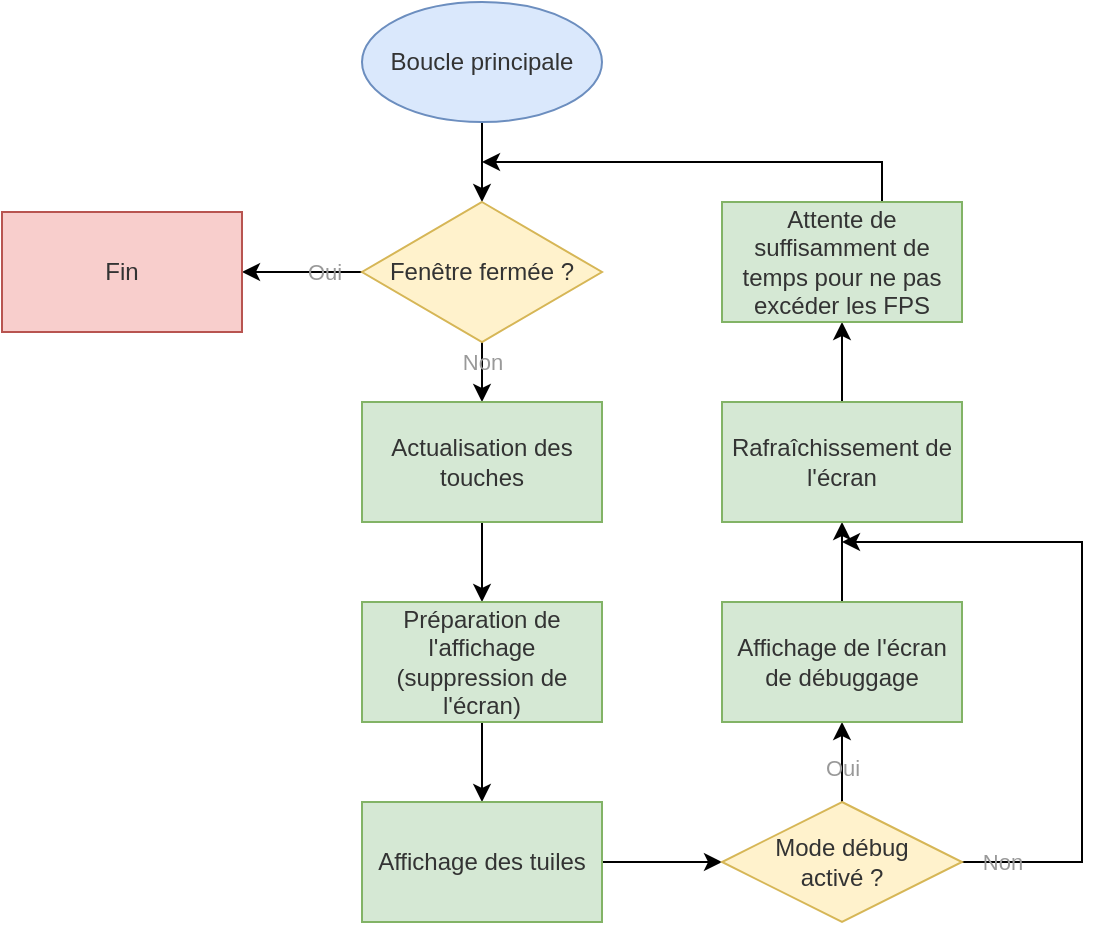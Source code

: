 <mxfile version="24.4.13" type="device">
  <diagram id="RrBgmBsddNxgQJBrvr09" name="Page-1">
    <mxGraphModel dx="880" dy="476" grid="1" gridSize="10" guides="1" tooltips="1" connect="1" arrows="1" fold="1" page="1" pageScale="1" pageWidth="827" pageHeight="1169" background="none" math="0" shadow="0">
      <root>
        <mxCell id="0" />
        <mxCell id="1" parent="0" />
        <mxCell id="qN1efNsB-PRa6IGB4bVE-7" style="edgeStyle=orthogonalEdgeStyle;rounded=0;orthogonalLoop=1;jettySize=auto;html=1;fontColor=#333333;exitX=0.5;exitY=1;exitDx=0;exitDy=0;entryX=0.5;entryY=0;entryDx=0;entryDy=0;" parent="1" source="qN1efNsB-PRa6IGB4bVE-5" target="qN1efNsB-PRa6IGB4bVE-4" edge="1">
          <mxGeometry relative="1" as="geometry">
            <mxPoint x="330" y="200" as="sourcePoint" />
            <mxPoint x="330" y="170" as="targetPoint" />
          </mxGeometry>
        </mxCell>
        <mxCell id="qN1efNsB-PRa6IGB4bVE-8" style="edgeStyle=orthogonalEdgeStyle;rounded=0;orthogonalLoop=1;jettySize=auto;html=1;entryX=1;entryY=0.5;entryDx=0;entryDy=0;fontColor=#333333;" parent="1" source="qN1efNsB-PRa6IGB4bVE-4" target="qN1efNsB-PRa6IGB4bVE-6" edge="1">
          <mxGeometry relative="1" as="geometry" />
        </mxCell>
        <mxCell id="qN1efNsB-PRa6IGB4bVE-9" value="Oui" style="edgeLabel;html=1;align=center;verticalAlign=middle;resizable=0;points=[];fontColor=#999999;labelBackgroundColor=none;" parent="qN1efNsB-PRa6IGB4bVE-8" vertex="1" connectable="0">
          <mxGeometry x="-0.847" y="3" relative="1" as="geometry">
            <mxPoint x="-15" y="-3" as="offset" />
          </mxGeometry>
        </mxCell>
        <mxCell id="qN1efNsB-PRa6IGB4bVE-11" style="edgeStyle=orthogonalEdgeStyle;rounded=0;orthogonalLoop=1;jettySize=auto;html=1;entryX=0.5;entryY=0;entryDx=0;entryDy=0;fontColor=#333333;" parent="1" source="qN1efNsB-PRa6IGB4bVE-4" target="qN1efNsB-PRa6IGB4bVE-10" edge="1">
          <mxGeometry relative="1" as="geometry">
            <Array as="points">
              <mxPoint x="330" y="230" />
              <mxPoint x="330" y="230" />
            </Array>
          </mxGeometry>
        </mxCell>
        <mxCell id="qN1efNsB-PRa6IGB4bVE-33" value="Non" style="edgeLabel;html=1;align=center;verticalAlign=middle;resizable=0;points=[];fontColor=#999999;labelBackgroundColor=none;" parent="qN1efNsB-PRa6IGB4bVE-11" vertex="1" connectable="0">
          <mxGeometry x="0.304" y="-3" relative="1" as="geometry">
            <mxPoint x="3" y="-10" as="offset" />
          </mxGeometry>
        </mxCell>
        <mxCell id="qN1efNsB-PRa6IGB4bVE-4" value="Fenêtre fermée ?" style="rhombus;whiteSpace=wrap;html=1;fillColor=#fff2cc;strokeColor=#d6b656;fontColor=#333333;" parent="1" vertex="1">
          <mxGeometry x="270" y="140" width="120" height="70" as="geometry" />
        </mxCell>
        <mxCell id="qN1efNsB-PRa6IGB4bVE-5" value="Boucle principale" style="ellipse;whiteSpace=wrap;html=1;fillColor=#dae8fc;strokeColor=#6c8ebf;fontColor=#333333;" parent="1" vertex="1">
          <mxGeometry x="270" y="40" width="120" height="60" as="geometry" />
        </mxCell>
        <mxCell id="qN1efNsB-PRa6IGB4bVE-6" value="Fin" style="rounded=0;whiteSpace=wrap;html=1;fillColor=#f8cecc;strokeColor=#b85450;fontColor=#333333;" parent="1" vertex="1">
          <mxGeometry x="90" y="145" width="120" height="60" as="geometry" />
        </mxCell>
        <mxCell id="qN1efNsB-PRa6IGB4bVE-13" style="edgeStyle=orthogonalEdgeStyle;rounded=0;orthogonalLoop=1;jettySize=auto;html=1;entryX=0.5;entryY=0;entryDx=0;entryDy=0;fontColor=#333333;" parent="1" source="qN1efNsB-PRa6IGB4bVE-10" edge="1">
          <mxGeometry relative="1" as="geometry">
            <mxPoint x="330" y="340" as="targetPoint" />
          </mxGeometry>
        </mxCell>
        <mxCell id="qN1efNsB-PRa6IGB4bVE-10" value="Actualisation des touches" style="rounded=0;whiteSpace=wrap;html=1;fillColor=#d5e8d4;strokeColor=#82b366;fontColor=#333333;" parent="1" vertex="1">
          <mxGeometry x="270" y="240" width="120" height="60" as="geometry" />
        </mxCell>
        <mxCell id="qN1efNsB-PRa6IGB4bVE-17" style="edgeStyle=orthogonalEdgeStyle;rounded=0;orthogonalLoop=1;jettySize=auto;html=1;entryX=0.5;entryY=0;entryDx=0;entryDy=0;fontColor=#333333;" parent="1" source="qN1efNsB-PRa6IGB4bVE-14" target="qN1efNsB-PRa6IGB4bVE-15" edge="1">
          <mxGeometry relative="1" as="geometry" />
        </mxCell>
        <mxCell id="qN1efNsB-PRa6IGB4bVE-14" value="Préparation de l&#39;affichage (suppression de l&#39;écran)" style="rounded=0;whiteSpace=wrap;html=1;fillColor=#d5e8d4;strokeColor=#82b366;fontColor=#333333;" parent="1" vertex="1">
          <mxGeometry x="270" y="340" width="120" height="60" as="geometry" />
        </mxCell>
        <mxCell id="qN1efNsB-PRa6IGB4bVE-23" value="" style="edgeStyle=orthogonalEdgeStyle;rounded=0;orthogonalLoop=1;jettySize=auto;html=1;fontColor=#333333;" parent="1" source="qN1efNsB-PRa6IGB4bVE-15" target="qN1efNsB-PRa6IGB4bVE-22" edge="1">
          <mxGeometry relative="1" as="geometry" />
        </mxCell>
        <mxCell id="qN1efNsB-PRa6IGB4bVE-15" value="Affichage des tuiles" style="rounded=0;whiteSpace=wrap;html=1;fillColor=#d5e8d4;strokeColor=#82b366;fontColor=#333333;" parent="1" vertex="1">
          <mxGeometry x="270" y="440" width="120" height="60" as="geometry" />
        </mxCell>
        <mxCell id="qN1efNsB-PRa6IGB4bVE-25" value="" style="edgeStyle=orthogonalEdgeStyle;rounded=0;orthogonalLoop=1;jettySize=auto;html=1;fontColor=#333333;" parent="1" source="qN1efNsB-PRa6IGB4bVE-22" target="qN1efNsB-PRa6IGB4bVE-24" edge="1">
          <mxGeometry relative="1" as="geometry" />
        </mxCell>
        <mxCell id="qN1efNsB-PRa6IGB4bVE-28" style="edgeStyle=orthogonalEdgeStyle;rounded=0;orthogonalLoop=1;jettySize=auto;html=1;exitX=1;exitY=0.5;exitDx=0;exitDy=0;fontColor=#333333;" parent="1" source="qN1efNsB-PRa6IGB4bVE-22" edge="1">
          <mxGeometry relative="1" as="geometry">
            <mxPoint x="620" y="490" as="sourcePoint" />
            <mxPoint x="510" y="310" as="targetPoint" />
            <Array as="points">
              <mxPoint x="630" y="470" />
              <mxPoint x="630" y="310" />
            </Array>
          </mxGeometry>
        </mxCell>
        <mxCell id="qN1efNsB-PRa6IGB4bVE-29" value="Non" style="edgeLabel;html=1;align=center;verticalAlign=middle;resizable=0;points=[];fontColor=#999999;labelBackgroundColor=none;" parent="qN1efNsB-PRa6IGB4bVE-28" vertex="1" connectable="0">
          <mxGeometry x="0.606" y="3" relative="1" as="geometry">
            <mxPoint x="13" y="157" as="offset" />
          </mxGeometry>
        </mxCell>
        <mxCell id="qN1efNsB-PRa6IGB4bVE-30" value="Oui" style="edgeLabel;html=1;align=center;verticalAlign=middle;resizable=0;points=[];fontColor=#999999;labelBackgroundColor=none;" parent="qN1efNsB-PRa6IGB4bVE-28" vertex="1" connectable="0">
          <mxGeometry x="-0.098" y="-1" relative="1" as="geometry">
            <mxPoint x="-121" y="46" as="offset" />
          </mxGeometry>
        </mxCell>
        <mxCell id="qN1efNsB-PRa6IGB4bVE-22" value="Mode débug&lt;br&gt;activé ?" style="rhombus;whiteSpace=wrap;html=1;rounded=0;fillColor=#fff2cc;strokeColor=#d6b656;fontColor=#333333;" parent="1" vertex="1">
          <mxGeometry x="450" y="440" width="120" height="60" as="geometry" />
        </mxCell>
        <mxCell id="qN1efNsB-PRa6IGB4bVE-27" style="edgeStyle=orthogonalEdgeStyle;rounded=0;orthogonalLoop=1;jettySize=auto;html=1;entryX=0.5;entryY=1;entryDx=0;entryDy=0;fontColor=#333333;" parent="1" source="qN1efNsB-PRa6IGB4bVE-24" target="qN1efNsB-PRa6IGB4bVE-26" edge="1">
          <mxGeometry relative="1" as="geometry" />
        </mxCell>
        <mxCell id="qN1efNsB-PRa6IGB4bVE-24" value="Affichage de l&#39;écran de débuggage" style="whiteSpace=wrap;html=1;rounded=0;fillColor=#d5e8d4;strokeColor=#82b366;fontColor=#333333;" parent="1" vertex="1">
          <mxGeometry x="450" y="340" width="120" height="60" as="geometry" />
        </mxCell>
        <mxCell id="qN1efNsB-PRa6IGB4bVE-32" style="edgeStyle=orthogonalEdgeStyle;rounded=0;orthogonalLoop=1;jettySize=auto;html=1;entryX=0.5;entryY=1;entryDx=0;entryDy=0;fontColor=#333333;" parent="1" source="qN1efNsB-PRa6IGB4bVE-26" target="qN1efNsB-PRa6IGB4bVE-31" edge="1">
          <mxGeometry relative="1" as="geometry">
            <mxPoint x="510" y="205" as="targetPoint" />
          </mxGeometry>
        </mxCell>
        <mxCell id="qN1efNsB-PRa6IGB4bVE-26" value="Rafraîchissement de l&#39;écran" style="rounded=0;whiteSpace=wrap;html=1;fillColor=#d5e8d4;strokeColor=#82b366;fontColor=#333333;" parent="1" vertex="1">
          <mxGeometry x="450" y="240" width="120" height="60" as="geometry" />
        </mxCell>
        <mxCell id="qN1efNsB-PRa6IGB4bVE-34" style="edgeStyle=orthogonalEdgeStyle;rounded=0;orthogonalLoop=1;jettySize=auto;html=1;fontColor=#333333;" parent="1" source="qN1efNsB-PRa6IGB4bVE-31" edge="1">
          <mxGeometry relative="1" as="geometry">
            <mxPoint x="330" y="120" as="targetPoint" />
            <Array as="points">
              <mxPoint x="530" y="120" />
            </Array>
          </mxGeometry>
        </mxCell>
        <mxCell id="qN1efNsB-PRa6IGB4bVE-31" value="Attente de suffisamment de temps pour ne pas excéder les FPS" style="rounded=0;whiteSpace=wrap;html=1;fillColor=#d5e8d4;strokeColor=#82b366;fontColor=#333333;" parent="1" vertex="1">
          <mxGeometry x="450" y="140" width="120" height="60" as="geometry" />
        </mxCell>
      </root>
    </mxGraphModel>
  </diagram>
</mxfile>
